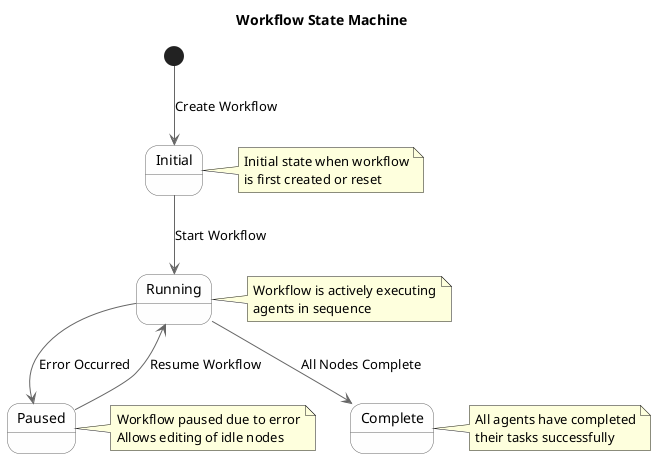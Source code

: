 @startuml Workflow State Machine

' Styling
skinparam StateBackgroundColor #FEFEFE
skinparam StateBorderColor #666666
skinparam ArrowColor #666666
skinparam StateStartColor #445566
skinparam StateEndColor #445566

' Title
title Workflow State Machine

' States
[*] --> Initial : Create Workflow

Initial --> Running : Start Workflow
Running --> Paused : Error Occurred
Running --> Complete : All Nodes Complete
Paused --> Running : Resume Workflow

note right of Initial
  Initial state when workflow
  is first created or reset
end note

note right of Running
  Workflow is actively executing
  agents in sequence
end note

note right of Paused
  Workflow paused due to error
  Allows editing of idle nodes
end note

note right of Complete
  All agents have completed
  their tasks successfully
end note

@enduml
